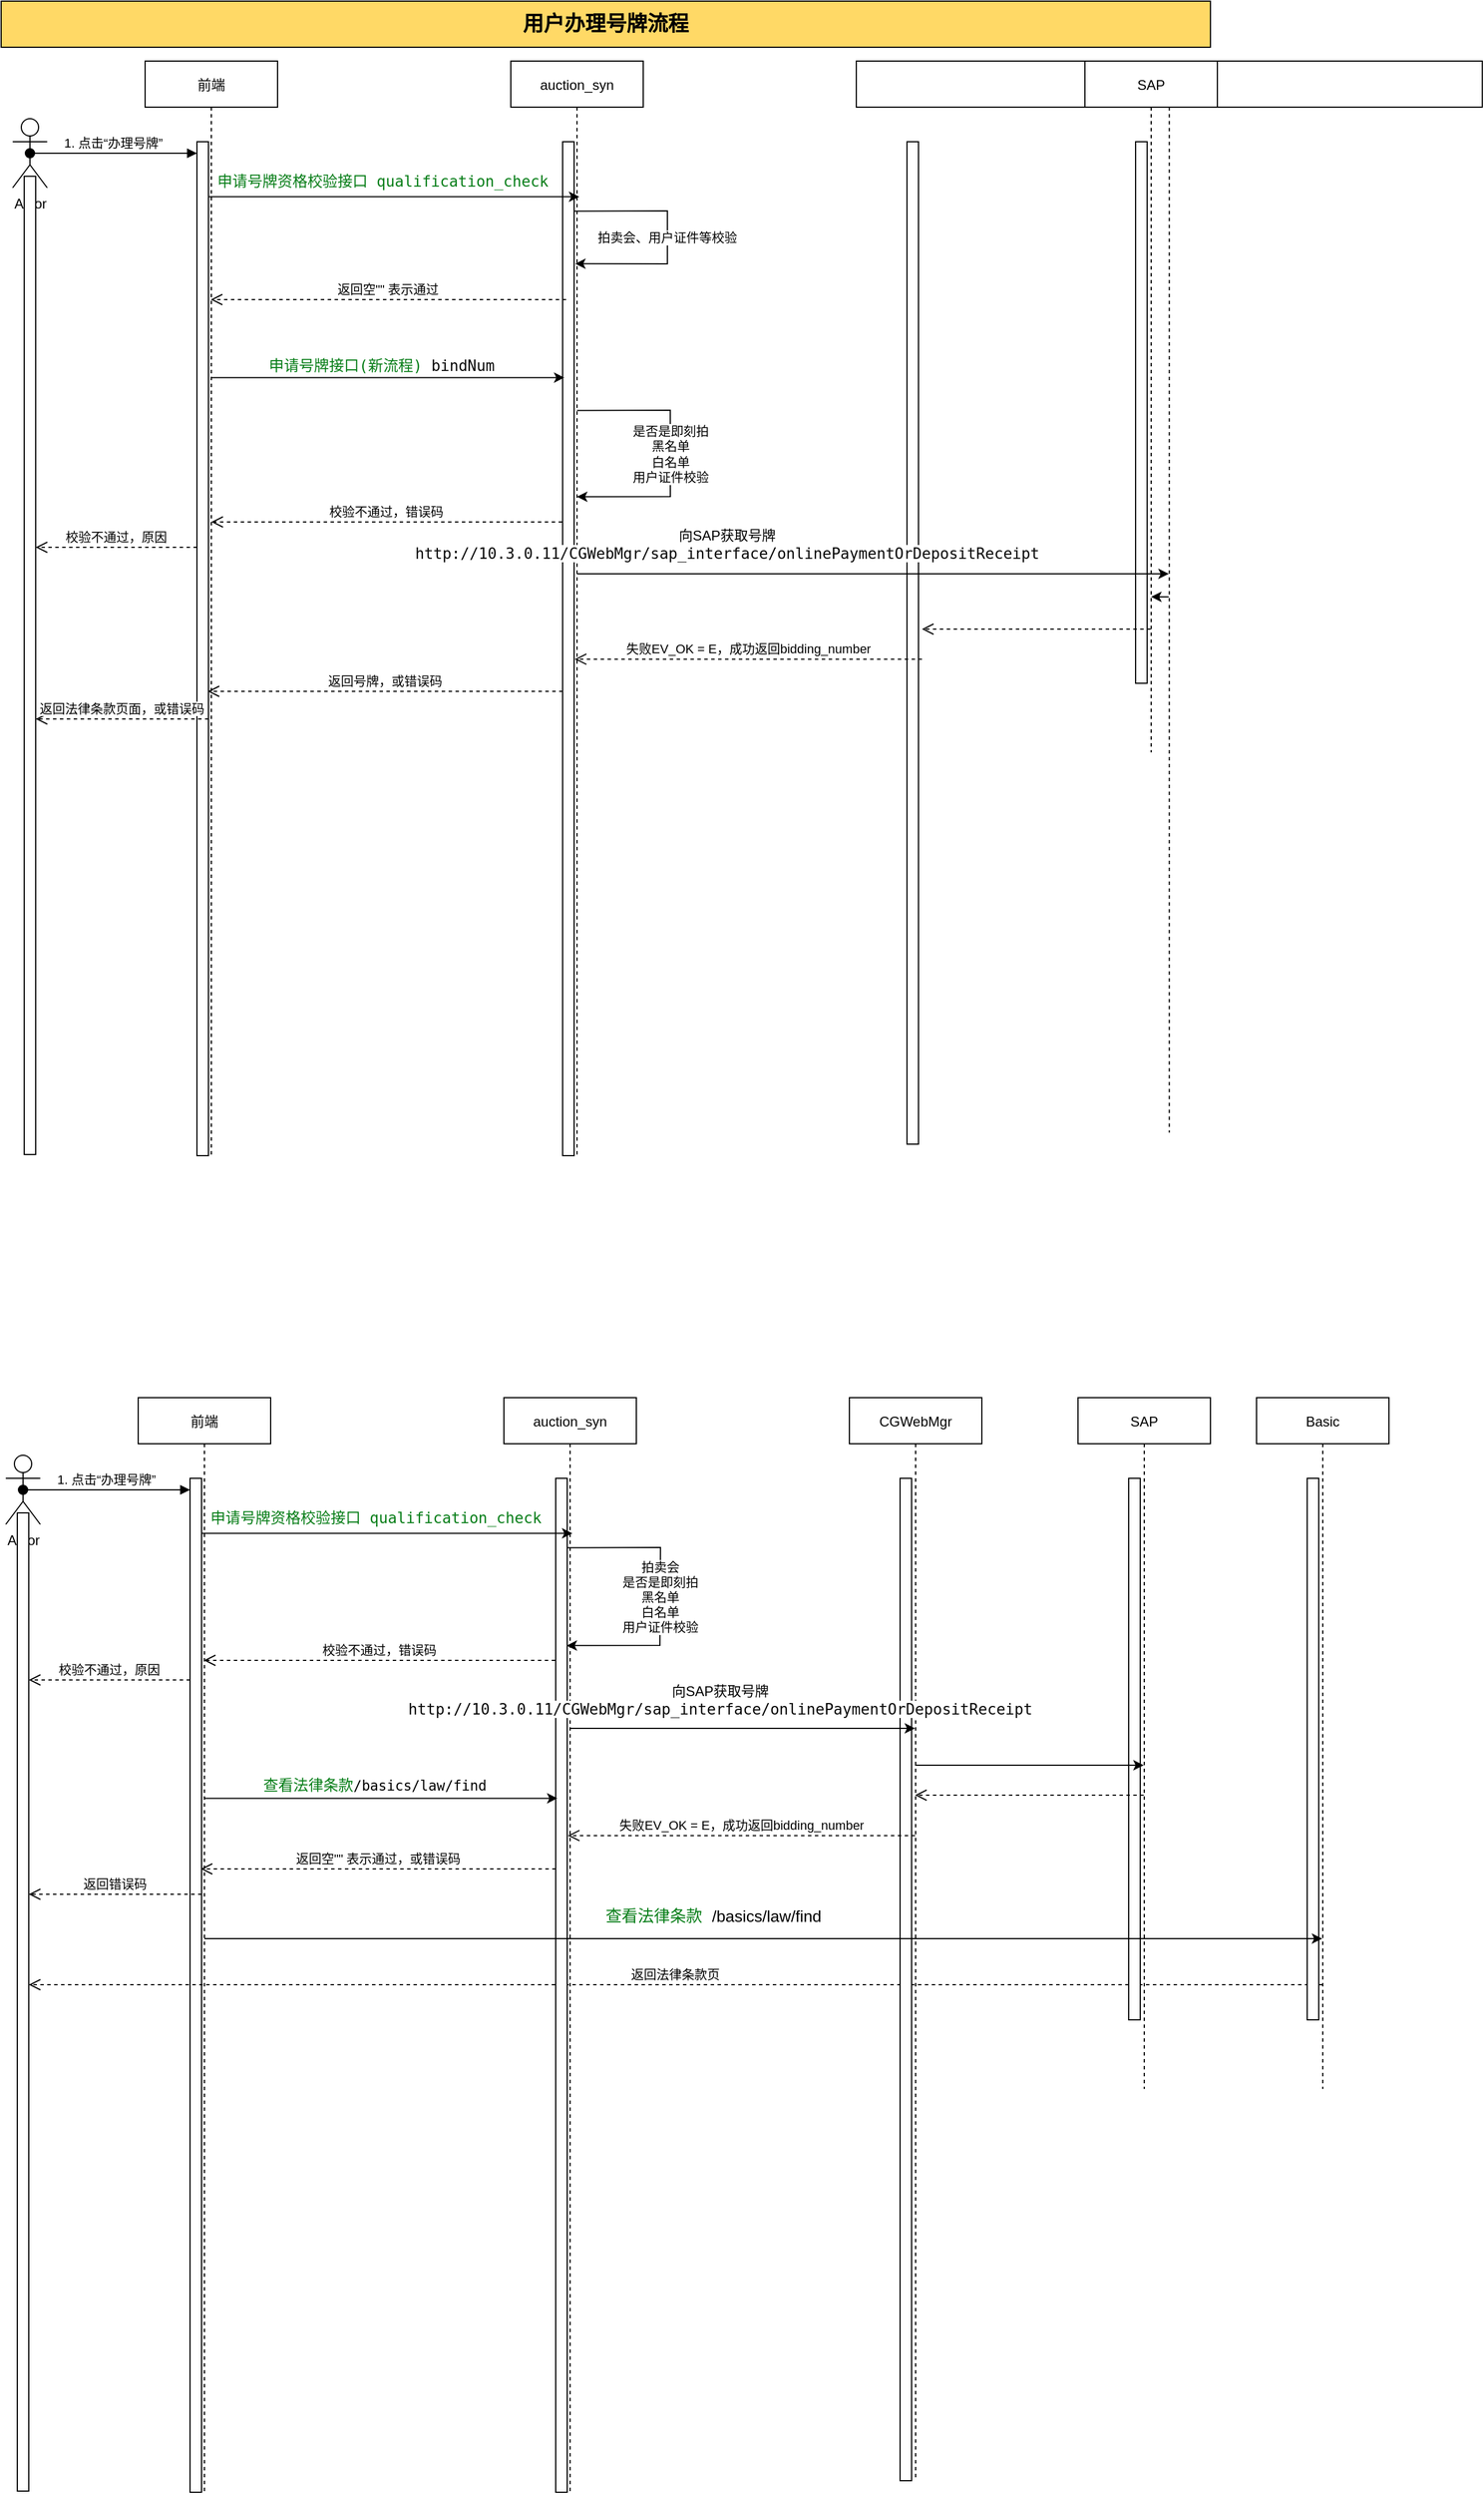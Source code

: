 <mxfile version="15.9.4" type="github">
  <diagram id="t4e2lr_UhGJrUJJ8uenl" name="Page-1">
    <mxGraphModel dx="1248" dy="-1684" grid="1" gridSize="10" guides="1" tooltips="1" connect="1" arrows="1" fold="1" page="1" pageScale="1" pageWidth="827" pageHeight="1169" math="0" shadow="0">
      <root>
        <mxCell id="0" />
        <mxCell id="1" parent="0" />
        <mxCell id="1xaKZHLUmzfNcFH49czM-29" value="前端" style="shape=umlLifeline;perimeter=lifelinePerimeter;container=1;collapsible=0;recursiveResize=0;rounded=0;shadow=0;strokeWidth=1;" vertex="1" parent="1">
          <mxGeometry x="195" y="2500" width="115" height="950" as="geometry" />
        </mxCell>
        <mxCell id="1xaKZHLUmzfNcFH49czM-30" value="" style="points=[];perimeter=orthogonalPerimeter;rounded=0;shadow=0;strokeWidth=1;" vertex="1" parent="1xaKZHLUmzfNcFH49czM-29">
          <mxGeometry x="45" y="70" width="10" height="880" as="geometry" />
        </mxCell>
        <mxCell id="1xaKZHLUmzfNcFH49czM-31" value="校验不通过，原因" style="verticalAlign=bottom;endArrow=open;dashed=1;endSize=8;shadow=0;strokeWidth=1;" edge="1" parent="1xaKZHLUmzfNcFH49czM-29">
          <mxGeometry relative="1" as="geometry">
            <mxPoint x="-95" y="422" as="targetPoint" />
            <mxPoint x="45" y="422" as="sourcePoint" />
          </mxGeometry>
        </mxCell>
        <mxCell id="1xaKZHLUmzfNcFH49czM-72" value="返回法律条款页面，或错误码" style="verticalAlign=bottom;endArrow=open;dashed=1;endSize=8;shadow=0;strokeWidth=1;" edge="1" parent="1xaKZHLUmzfNcFH49czM-29">
          <mxGeometry relative="1" as="geometry">
            <mxPoint x="-95" y="571" as="targetPoint" />
            <mxPoint x="55" y="571" as="sourcePoint" />
          </mxGeometry>
        </mxCell>
        <mxCell id="1xaKZHLUmzfNcFH49czM-33" value="Actor" style="shape=umlActor;verticalLabelPosition=bottom;verticalAlign=top;html=1;outlineConnect=0;" vertex="1" parent="1">
          <mxGeometry x="80" y="2550" width="30" height="60" as="geometry" />
        </mxCell>
        <mxCell id="1xaKZHLUmzfNcFH49czM-34" value="1. 点击“办理号牌”" style="verticalAlign=bottom;startArrow=oval;endArrow=block;startSize=8;shadow=0;strokeWidth=1;exitX=0.5;exitY=0.5;exitDx=0;exitDy=0;exitPerimeter=0;" edge="1" parent="1" source="1xaKZHLUmzfNcFH49czM-33" target="1xaKZHLUmzfNcFH49czM-30">
          <mxGeometry relative="1" as="geometry">
            <mxPoint x="180" y="2580" as="sourcePoint" />
          </mxGeometry>
        </mxCell>
        <mxCell id="1xaKZHLUmzfNcFH49czM-37" value="" style="points=[];perimeter=orthogonalPerimeter;rounded=0;shadow=0;strokeWidth=1;" vertex="1" parent="1">
          <mxGeometry x="90" y="2600" width="10" height="849" as="geometry" />
        </mxCell>
        <mxCell id="1xaKZHLUmzfNcFH49czM-38" value="auction_syn" style="shape=umlLifeline;perimeter=lifelinePerimeter;container=1;collapsible=0;recursiveResize=0;rounded=0;shadow=0;strokeWidth=1;" vertex="1" parent="1">
          <mxGeometry x="512.5" y="2500" width="115" height="950" as="geometry" />
        </mxCell>
        <mxCell id="1xaKZHLUmzfNcFH49czM-39" value="" style="points=[];perimeter=orthogonalPerimeter;rounded=0;shadow=0;strokeWidth=1;" vertex="1" parent="1xaKZHLUmzfNcFH49czM-38">
          <mxGeometry x="45" y="70" width="10" height="880" as="geometry" />
        </mxCell>
        <mxCell id="1xaKZHLUmzfNcFH49czM-40" value="拍卖会、用户证件等校验" style="endArrow=classic;html=1;rounded=0;exitX=0.483;exitY=0.653;exitDx=0;exitDy=0;exitPerimeter=0;entryX=0.491;entryY=0.701;entryDx=0;entryDy=0;entryPerimeter=0;" edge="1" parent="1xaKZHLUmzfNcFH49czM-38">
          <mxGeometry width="50" height="50" relative="1" as="geometry">
            <mxPoint x="54.995" y="130.29" as="sourcePoint" />
            <mxPoint x="55.915" y="175.89" as="targetPoint" />
            <Array as="points">
              <mxPoint x="135.95" y="130" />
              <mxPoint x="135.95" y="176" />
            </Array>
          </mxGeometry>
        </mxCell>
        <mxCell id="1xaKZHLUmzfNcFH49czM-41" value="" style="endArrow=classic;html=1;rounded=0;fontSize=14;entryX=0.517;entryY=0.124;entryDx=0;entryDy=0;entryPerimeter=0;" edge="1" parent="1" source="1xaKZHLUmzfNcFH49czM-30" target="1xaKZHLUmzfNcFH49czM-38">
          <mxGeometry width="50" height="50" relative="1" as="geometry">
            <mxPoint x="270" y="2610" as="sourcePoint" />
            <mxPoint x="371.5" y="2610" as="targetPoint" />
          </mxGeometry>
        </mxCell>
        <mxCell id="1xaKZHLUmzfNcFH49czM-42" value="&lt;span style=&quot;color: rgb(6 , 125 , 23) ; font-family: &amp;#34;jetbrains mono&amp;#34; , monospace ; font-size: 9.8pt&quot;&gt;申请号牌资格校验接口&amp;nbsp;&lt;/span&gt;&lt;span style=&quot;color: rgb(6 , 125 , 23) ; font-family: &amp;#34;jetbrains mono&amp;#34; , monospace ; font-size: 9.8pt&quot;&gt;qualification_check&lt;/span&gt;" style="edgeLabel;html=1;align=center;verticalAlign=middle;resizable=0;points=[];fontSize=14;" vertex="1" connectable="0" parent="1xaKZHLUmzfNcFH49czM-41">
          <mxGeometry x="-0.296" y="1" relative="1" as="geometry">
            <mxPoint x="37" y="-13" as="offset" />
          </mxGeometry>
        </mxCell>
        <mxCell id="1xaKZHLUmzfNcFH49czM-43" value="返回空&quot;&quot; 表示通过" style="verticalAlign=bottom;endArrow=open;dashed=1;endSize=8;shadow=0;strokeWidth=1;" edge="1" parent="1">
          <mxGeometry relative="1" as="geometry">
            <mxPoint x="252" y="2707" as="targetPoint" />
            <mxPoint x="560.5" y="2707" as="sourcePoint" />
          </mxGeometry>
        </mxCell>
        <mxCell id="1xaKZHLUmzfNcFH49czM-44" value="CGWebMgr" style="shape=umlLifeline;perimeter=lifelinePerimeter;container=1;collapsible=0;recursiveResize=0;rounded=0;shadow=0;strokeWidth=1;" vertex="1" parent="1">
          <mxGeometry x="812.5" y="2500" width="543.5" height="930" as="geometry" />
        </mxCell>
        <mxCell id="1xaKZHLUmzfNcFH49czM-45" value="" style="points=[];perimeter=orthogonalPerimeter;rounded=0;shadow=0;strokeWidth=1;" vertex="1" parent="1xaKZHLUmzfNcFH49czM-44">
          <mxGeometry x="44" y="70" width="10" height="870" as="geometry" />
        </mxCell>
        <mxCell id="1xaKZHLUmzfNcFH49czM-47" value="" style="endArrow=classic;html=1;rounded=0;fontSize=14;entryX=0.15;entryY=0.458;entryDx=0;entryDy=0;entryPerimeter=0;" edge="1" parent="1">
          <mxGeometry width="50" height="50" relative="1" as="geometry">
            <mxPoint x="252" y="2774.74" as="sourcePoint" />
            <mxPoint x="559" y="2774.74" as="targetPoint" />
          </mxGeometry>
        </mxCell>
        <mxCell id="1xaKZHLUmzfNcFH49czM-48" value="SAP" style="shape=umlLifeline;perimeter=lifelinePerimeter;container=1;collapsible=0;recursiveResize=0;rounded=0;shadow=0;strokeWidth=1;" vertex="1" parent="1">
          <mxGeometry x="1011" y="2500" width="115" height="600" as="geometry" />
        </mxCell>
        <mxCell id="1xaKZHLUmzfNcFH49czM-49" value="" style="points=[];perimeter=orthogonalPerimeter;rounded=0;shadow=0;strokeWidth=1;" vertex="1" parent="1xaKZHLUmzfNcFH49czM-48">
          <mxGeometry x="44" y="70" width="10" height="470" as="geometry" />
        </mxCell>
        <mxCell id="1xaKZHLUmzfNcFH49czM-53" value="校验不通过，错误码" style="verticalAlign=bottom;endArrow=open;dashed=1;endSize=8;shadow=0;strokeWidth=1;exitX=-0.05;exitY=0.375;exitDx=0;exitDy=0;exitPerimeter=0;" edge="1" parent="1" source="1xaKZHLUmzfNcFH49czM-39" target="1xaKZHLUmzfNcFH49czM-29">
          <mxGeometry relative="1" as="geometry">
            <mxPoint x="270" y="2910" as="targetPoint" />
            <mxPoint x="548.5" y="2910" as="sourcePoint" />
          </mxGeometry>
        </mxCell>
        <mxCell id="1xaKZHLUmzfNcFH49czM-63" value="&lt;pre style=&quot;background-color: #ffffff ; color: #080808 ; font-family: &amp;#34;jetbrains mono&amp;#34; , monospace ; font-size: 9.8pt&quot;&gt;&lt;span style=&quot;color: #067d17&quot;&gt;申请号牌接口(新流程) &lt;/span&gt;bindNum&lt;/pre&gt;" style="text;html=1;align=center;verticalAlign=middle;resizable=0;points=[];autosize=1;strokeColor=none;fillColor=none;" vertex="1" parent="1">
          <mxGeometry x="295" y="2739" width="210" height="50" as="geometry" />
        </mxCell>
        <mxCell id="1xaKZHLUmzfNcFH49czM-64" value="是否是即刻拍&lt;br&gt;黑名单&lt;br&gt;白名单&lt;br&gt;用户证件校验" style="endArrow=classic;html=1;rounded=0;exitX=0.483;exitY=0.653;exitDx=0;exitDy=0;exitPerimeter=0;entryX=0.5;entryY=0.398;entryDx=0;entryDy=0;entryPerimeter=0;" edge="1" parent="1" target="1xaKZHLUmzfNcFH49czM-38">
          <mxGeometry width="50" height="50" relative="1" as="geometry">
            <mxPoint x="569.995" y="2803.29" as="sourcePoint" />
            <mxPoint x="570.915" y="2848.89" as="targetPoint" />
            <Array as="points">
              <mxPoint x="650.95" y="2803" />
              <mxPoint x="651" y="2878" />
            </Array>
          </mxGeometry>
        </mxCell>
        <mxCell id="1xaKZHLUmzfNcFH49czM-65" value="" style="endArrow=classic;html=1;rounded=0;fontSize=14;" edge="1" parent="1" target="1xaKZHLUmzfNcFH49czM-44">
          <mxGeometry width="50" height="50" relative="1" as="geometry">
            <mxPoint x="570" y="2945" as="sourcePoint" />
            <mxPoint x="810" y="2945" as="targetPoint" />
          </mxGeometry>
        </mxCell>
        <mxCell id="1xaKZHLUmzfNcFH49czM-66" value="向SAP获取号牌&lt;br&gt;&lt;span style=&quot;background-color: rgb(255 , 255 , 255) ; color: rgb(8 , 8 , 8) ; font-family: &amp;#34;jetbrains mono&amp;#34; , monospace ; font-size: 9.8pt&quot;&gt;http://10.3.0.11/CGWebMgr/sap_interface/onlinePaymentOrDepositReceipt&lt;/span&gt;" style="text;html=1;align=center;verticalAlign=middle;resizable=0;points=[];autosize=1;strokeColor=none;fillColor=none;" vertex="1" parent="1">
          <mxGeometry x="420" y="2905" width="560" height="30" as="geometry" />
        </mxCell>
        <mxCell id="1xaKZHLUmzfNcFH49czM-67" value="" style="endArrow=classic;html=1;rounded=0;" edge="1" parent="1" source="1xaKZHLUmzfNcFH49czM-44" target="1xaKZHLUmzfNcFH49czM-48">
          <mxGeometry width="50" height="50" relative="1" as="geometry">
            <mxPoint x="670" y="3020" as="sourcePoint" />
            <mxPoint x="720" y="2970" as="targetPoint" />
          </mxGeometry>
        </mxCell>
        <mxCell id="1xaKZHLUmzfNcFH49czM-68" value="" style="verticalAlign=bottom;endArrow=open;dashed=1;endSize=8;shadow=0;strokeWidth=1;" edge="1" parent="1">
          <mxGeometry relative="1" as="geometry">
            <mxPoint x="869.5" y="2993" as="targetPoint" />
            <mxPoint x="1068" y="2993" as="sourcePoint" />
            <Array as="points">
              <mxPoint x="1020" y="2993" />
            </Array>
          </mxGeometry>
        </mxCell>
        <mxCell id="1xaKZHLUmzfNcFH49czM-70" value="失败EV_OK = E，成功返回bidding_number" style="verticalAlign=bottom;endArrow=open;dashed=1;endSize=8;shadow=0;strokeWidth=1;entryX=0.483;entryY=0.538;entryDx=0;entryDy=0;entryPerimeter=0;" edge="1" parent="1">
          <mxGeometry relative="1" as="geometry">
            <mxPoint x="568.045" y="3019.1" as="targetPoint" />
            <mxPoint x="869.5" y="3019.1" as="sourcePoint" />
          </mxGeometry>
        </mxCell>
        <mxCell id="1xaKZHLUmzfNcFH49czM-71" value="返回号牌，或错误码" style="verticalAlign=bottom;endArrow=open;dashed=1;endSize=8;shadow=0;strokeWidth=1;entryX=0.483;entryY=0.538;entryDx=0;entryDy=0;entryPerimeter=0;" edge="1" parent="1">
          <mxGeometry relative="1" as="geometry">
            <mxPoint x="249.275" y="3047" as="targetPoint" />
            <mxPoint x="557.5" y="3047" as="sourcePoint" />
          </mxGeometry>
        </mxCell>
        <mxCell id="1xaKZHLUmzfNcFH49czM-73" value="&lt;b&gt;&lt;font style=&quot;font-size: 18px&quot;&gt;用户办理号牌流程&lt;/font&gt;&lt;/b&gt;" style="rounded=0;whiteSpace=wrap;html=1;fillColor=#FFD966;" vertex="1" parent="1">
          <mxGeometry x="70" y="2448" width="1050" height="40" as="geometry" />
        </mxCell>
        <mxCell id="1xaKZHLUmzfNcFH49czM-74" value="前端" style="shape=umlLifeline;perimeter=lifelinePerimeter;container=1;collapsible=0;recursiveResize=0;rounded=0;shadow=0;strokeWidth=1;" vertex="1" parent="1">
          <mxGeometry x="189" y="3660" width="115" height="950" as="geometry" />
        </mxCell>
        <mxCell id="1xaKZHLUmzfNcFH49czM-75" value="" style="points=[];perimeter=orthogonalPerimeter;rounded=0;shadow=0;strokeWidth=1;" vertex="1" parent="1xaKZHLUmzfNcFH49czM-74">
          <mxGeometry x="45" y="70" width="10" height="880" as="geometry" />
        </mxCell>
        <mxCell id="1xaKZHLUmzfNcFH49czM-77" value="返回错误码" style="verticalAlign=bottom;endArrow=open;dashed=1;endSize=8;shadow=0;strokeWidth=1;" edge="1" parent="1xaKZHLUmzfNcFH49czM-74">
          <mxGeometry relative="1" as="geometry">
            <mxPoint x="-95" y="431" as="targetPoint" />
            <mxPoint x="55" y="431" as="sourcePoint" />
          </mxGeometry>
        </mxCell>
        <mxCell id="1xaKZHLUmzfNcFH49czM-106" value="返回法律条款页" style="verticalAlign=bottom;endArrow=open;dashed=1;endSize=8;shadow=0;strokeWidth=1;" edge="1" parent="1xaKZHLUmzfNcFH49czM-74" source="1xaKZHLUmzfNcFH49czM-102">
          <mxGeometry relative="1" as="geometry">
            <mxPoint x="-95" y="509.5" as="targetPoint" />
            <mxPoint x="55" y="509.5" as="sourcePoint" />
          </mxGeometry>
        </mxCell>
        <mxCell id="1xaKZHLUmzfNcFH49czM-78" value="Actor" style="shape=umlActor;verticalLabelPosition=bottom;verticalAlign=top;html=1;outlineConnect=0;" vertex="1" parent="1">
          <mxGeometry x="74" y="3710" width="30" height="60" as="geometry" />
        </mxCell>
        <mxCell id="1xaKZHLUmzfNcFH49czM-79" value="1. 点击“办理号牌”" style="verticalAlign=bottom;startArrow=oval;endArrow=block;startSize=8;shadow=0;strokeWidth=1;exitX=0.5;exitY=0.5;exitDx=0;exitDy=0;exitPerimeter=0;" edge="1" parent="1" source="1xaKZHLUmzfNcFH49czM-78" target="1xaKZHLUmzfNcFH49czM-75">
          <mxGeometry relative="1" as="geometry">
            <mxPoint x="174" y="3740" as="sourcePoint" />
          </mxGeometry>
        </mxCell>
        <mxCell id="1xaKZHLUmzfNcFH49czM-80" value="" style="points=[];perimeter=orthogonalPerimeter;rounded=0;shadow=0;strokeWidth=1;" vertex="1" parent="1">
          <mxGeometry x="84" y="3760" width="10" height="849" as="geometry" />
        </mxCell>
        <mxCell id="1xaKZHLUmzfNcFH49czM-81" value="auction_syn" style="shape=umlLifeline;perimeter=lifelinePerimeter;container=1;collapsible=0;recursiveResize=0;rounded=0;shadow=0;strokeWidth=1;" vertex="1" parent="1">
          <mxGeometry x="506.5" y="3660" width="115" height="950" as="geometry" />
        </mxCell>
        <mxCell id="1xaKZHLUmzfNcFH49czM-82" value="" style="points=[];perimeter=orthogonalPerimeter;rounded=0;shadow=0;strokeWidth=1;" vertex="1" parent="1xaKZHLUmzfNcFH49czM-81">
          <mxGeometry x="45" y="70" width="10" height="880" as="geometry" />
        </mxCell>
        <mxCell id="1xaKZHLUmzfNcFH49czM-83" value="拍卖会&lt;br&gt;是否是即刻拍&lt;br&gt;黑名单&lt;br&gt;白名单&lt;br&gt;用户证件校验" style="endArrow=classic;html=1;rounded=0;exitX=0.483;exitY=0.653;exitDx=0;exitDy=0;exitPerimeter=0;entryX=0.95;entryY=0.165;entryDx=0;entryDy=0;entryPerimeter=0;" edge="1" parent="1xaKZHLUmzfNcFH49czM-81" target="1xaKZHLUmzfNcFH49czM-82">
          <mxGeometry width="50" height="50" relative="1" as="geometry">
            <mxPoint x="54.995" y="130.29" as="sourcePoint" />
            <mxPoint x="55.915" y="175.89" as="targetPoint" />
            <Array as="points">
              <mxPoint x="135.95" y="130" />
              <mxPoint x="135.5" y="215" />
            </Array>
          </mxGeometry>
        </mxCell>
        <mxCell id="1xaKZHLUmzfNcFH49czM-84" value="" style="endArrow=classic;html=1;rounded=0;fontSize=14;entryX=0.517;entryY=0.124;entryDx=0;entryDy=0;entryPerimeter=0;" edge="1" parent="1" source="1xaKZHLUmzfNcFH49czM-75" target="1xaKZHLUmzfNcFH49czM-81">
          <mxGeometry width="50" height="50" relative="1" as="geometry">
            <mxPoint x="264" y="3770" as="sourcePoint" />
            <mxPoint x="365.5" y="3770" as="targetPoint" />
          </mxGeometry>
        </mxCell>
        <mxCell id="1xaKZHLUmzfNcFH49czM-85" value="&lt;span style=&quot;color: rgb(6 , 125 , 23) ; font-family: &amp;#34;jetbrains mono&amp;#34; , monospace ; font-size: 9.8pt&quot;&gt;申请号牌资格校验接口&amp;nbsp;&lt;/span&gt;&lt;span style=&quot;color: rgb(6 , 125 , 23) ; font-family: &amp;#34;jetbrains mono&amp;#34; , monospace ; font-size: 9.8pt&quot;&gt;qualification_check&lt;/span&gt;" style="edgeLabel;html=1;align=center;verticalAlign=middle;resizable=0;points=[];fontSize=14;" vertex="1" connectable="0" parent="1xaKZHLUmzfNcFH49czM-84">
          <mxGeometry x="-0.296" y="1" relative="1" as="geometry">
            <mxPoint x="37" y="-13" as="offset" />
          </mxGeometry>
        </mxCell>
        <mxCell id="1xaKZHLUmzfNcFH49czM-87" value="CGWebMgr" style="shape=umlLifeline;perimeter=lifelinePerimeter;container=1;collapsible=0;recursiveResize=0;rounded=0;shadow=0;strokeWidth=1;" vertex="1" parent="1">
          <mxGeometry x="806.5" y="3660" width="115" height="940" as="geometry" />
        </mxCell>
        <mxCell id="1xaKZHLUmzfNcFH49czM-88" value="" style="points=[];perimeter=orthogonalPerimeter;rounded=0;shadow=0;strokeWidth=1;" vertex="1" parent="1xaKZHLUmzfNcFH49czM-87">
          <mxGeometry x="44" y="70" width="10" height="870" as="geometry" />
        </mxCell>
        <mxCell id="1xaKZHLUmzfNcFH49czM-89" value="" style="endArrow=classic;html=1;rounded=0;fontSize=14;entryX=0.15;entryY=0.458;entryDx=0;entryDy=0;entryPerimeter=0;" edge="1" parent="1">
          <mxGeometry width="50" height="50" relative="1" as="geometry">
            <mxPoint x="246" y="4007.74" as="sourcePoint" />
            <mxPoint x="553" y="4007.74" as="targetPoint" />
          </mxGeometry>
        </mxCell>
        <mxCell id="1xaKZHLUmzfNcFH49czM-90" value="SAP" style="shape=umlLifeline;perimeter=lifelinePerimeter;container=1;collapsible=0;recursiveResize=0;rounded=0;shadow=0;strokeWidth=1;" vertex="1" parent="1">
          <mxGeometry x="1005" y="3660" width="115" height="600" as="geometry" />
        </mxCell>
        <mxCell id="1xaKZHLUmzfNcFH49czM-91" value="" style="points=[];perimeter=orthogonalPerimeter;rounded=0;shadow=0;strokeWidth=1;" vertex="1" parent="1xaKZHLUmzfNcFH49czM-90">
          <mxGeometry x="44" y="70" width="10" height="470" as="geometry" />
        </mxCell>
        <mxCell id="1xaKZHLUmzfNcFH49czM-92" value="校验不通过，错误码" style="verticalAlign=bottom;endArrow=open;dashed=1;endSize=8;shadow=0;strokeWidth=1;exitX=-0.05;exitY=0.375;exitDx=0;exitDy=0;exitPerimeter=0;" edge="1" parent="1">
          <mxGeometry relative="1" as="geometry">
            <mxPoint x="246" y="3888" as="targetPoint" />
            <mxPoint x="551" y="3888" as="sourcePoint" />
          </mxGeometry>
        </mxCell>
        <mxCell id="1xaKZHLUmzfNcFH49czM-93" value="&lt;pre style=&quot;background-color: rgb(255 , 255 , 255)&quot;&gt;&lt;pre&gt;&lt;span style=&quot;color: rgb(6 , 125 , 23) ; font-family: &amp;#34;jetbrains mono&amp;#34; , monospace ; font-size: 9.8pt&quot;&gt;查看法律条款&lt;/span&gt;/basics/law/find&lt;/pre&gt;&lt;/pre&gt;" style="text;html=1;align=center;verticalAlign=middle;resizable=0;points=[];autosize=1;strokeColor=none;fillColor=none;" vertex="1" parent="1">
          <mxGeometry x="289" y="3976" width="210" height="40" as="geometry" />
        </mxCell>
        <mxCell id="1xaKZHLUmzfNcFH49czM-95" value="" style="endArrow=classic;html=1;rounded=0;fontSize=14;" edge="1" parent="1">
          <mxGeometry width="50" height="50" relative="1" as="geometry">
            <mxPoint x="564" y="3947" as="sourcePoint" />
            <mxPoint x="863.5" y="3947" as="targetPoint" />
          </mxGeometry>
        </mxCell>
        <mxCell id="1xaKZHLUmzfNcFH49czM-96" value="向SAP获取号牌&lt;br&gt;&lt;span style=&quot;background-color: rgb(255 , 255 , 255) ; color: rgb(8 , 8 , 8) ; font-family: &amp;#34;jetbrains mono&amp;#34; , monospace ; font-size: 9.8pt&quot;&gt;http://10.3.0.11/CGWebMgr/sap_interface/onlinePaymentOrDepositReceipt&lt;/span&gt;" style="text;html=1;align=center;verticalAlign=middle;resizable=0;points=[];autosize=1;strokeColor=none;fillColor=none;" vertex="1" parent="1">
          <mxGeometry x="414" y="3908" width="560" height="30" as="geometry" />
        </mxCell>
        <mxCell id="1xaKZHLUmzfNcFH49czM-97" value="" style="endArrow=classic;html=1;rounded=0;" edge="1" parent="1">
          <mxGeometry width="50" height="50" relative="1" as="geometry">
            <mxPoint x="863.5" y="3979" as="sourcePoint" />
            <mxPoint x="1062" y="3979" as="targetPoint" />
          </mxGeometry>
        </mxCell>
        <mxCell id="1xaKZHLUmzfNcFH49czM-98" value="" style="verticalAlign=bottom;endArrow=open;dashed=1;endSize=8;shadow=0;strokeWidth=1;" edge="1" parent="1">
          <mxGeometry relative="1" as="geometry">
            <mxPoint x="863.5" y="4005" as="targetPoint" />
            <mxPoint x="1062" y="4005" as="sourcePoint" />
            <Array as="points">
              <mxPoint x="1014" y="4005" />
            </Array>
          </mxGeometry>
        </mxCell>
        <mxCell id="1xaKZHLUmzfNcFH49czM-99" value="失败EV_OK = E，成功返回bidding_number" style="verticalAlign=bottom;endArrow=open;dashed=1;endSize=8;shadow=0;strokeWidth=1;entryX=0.483;entryY=0.538;entryDx=0;entryDy=0;entryPerimeter=0;" edge="1" parent="1">
          <mxGeometry relative="1" as="geometry">
            <mxPoint x="562.045" y="4040.1" as="targetPoint" />
            <mxPoint x="863.5" y="4040.1" as="sourcePoint" />
          </mxGeometry>
        </mxCell>
        <mxCell id="1xaKZHLUmzfNcFH49czM-100" value="返回空&quot;&quot; 表示通过，或错误码" style="verticalAlign=bottom;endArrow=open;dashed=1;endSize=8;shadow=0;strokeWidth=1;entryX=0.483;entryY=0.538;entryDx=0;entryDy=0;entryPerimeter=0;" edge="1" parent="1">
          <mxGeometry relative="1" as="geometry">
            <mxPoint x="243.275" y="4069" as="targetPoint" />
            <mxPoint x="551.5" y="4069" as="sourcePoint" />
          </mxGeometry>
        </mxCell>
        <mxCell id="1xaKZHLUmzfNcFH49czM-76" value="校验不通过，原因" style="verticalAlign=bottom;endArrow=open;dashed=1;endSize=8;shadow=0;strokeWidth=1;" edge="1" parent="1">
          <mxGeometry relative="1" as="geometry">
            <mxPoint x="94" y="3905" as="targetPoint" />
            <mxPoint x="234" y="3905" as="sourcePoint" />
          </mxGeometry>
        </mxCell>
        <mxCell id="1xaKZHLUmzfNcFH49czM-102" value="Basic" style="shape=umlLifeline;perimeter=lifelinePerimeter;container=1;collapsible=0;recursiveResize=0;rounded=0;shadow=0;strokeWidth=1;" vertex="1" parent="1">
          <mxGeometry x="1160" y="3660" width="115" height="600" as="geometry" />
        </mxCell>
        <mxCell id="1xaKZHLUmzfNcFH49czM-103" value="" style="points=[];perimeter=orthogonalPerimeter;rounded=0;shadow=0;strokeWidth=1;" vertex="1" parent="1xaKZHLUmzfNcFH49czM-102">
          <mxGeometry x="44" y="70" width="10" height="470" as="geometry" />
        </mxCell>
        <mxCell id="1xaKZHLUmzfNcFH49czM-104" value="" style="endArrow=classic;html=1;rounded=0;fontSize=14;" edge="1" parent="1" target="1xaKZHLUmzfNcFH49czM-102">
          <mxGeometry width="50" height="50" relative="1" as="geometry">
            <mxPoint x="246.5" y="4129.5" as="sourcePoint" />
            <mxPoint x="553.5" y="4129.5" as="targetPoint" />
          </mxGeometry>
        </mxCell>
        <mxCell id="1xaKZHLUmzfNcFH49czM-105" value="&lt;font style=&quot;font-size: 14px&quot;&gt;&lt;font color=&quot;#067d17&quot; face=&quot;jetbrains mono, monospace&quot;&gt;&lt;span style=&quot;background-color: rgb(255 , 255 , 255)&quot;&gt;查看法律条款&amp;nbsp;&lt;/span&gt;&lt;/font&gt;/basics/law/find&lt;/font&gt;" style="text;html=1;align=center;verticalAlign=middle;resizable=0;points=[];autosize=1;strokeColor=none;fillColor=none;fontSize=18;" vertex="1" parent="1">
          <mxGeometry x="588" y="4094" width="200" height="30" as="geometry" />
        </mxCell>
      </root>
    </mxGraphModel>
  </diagram>
</mxfile>

